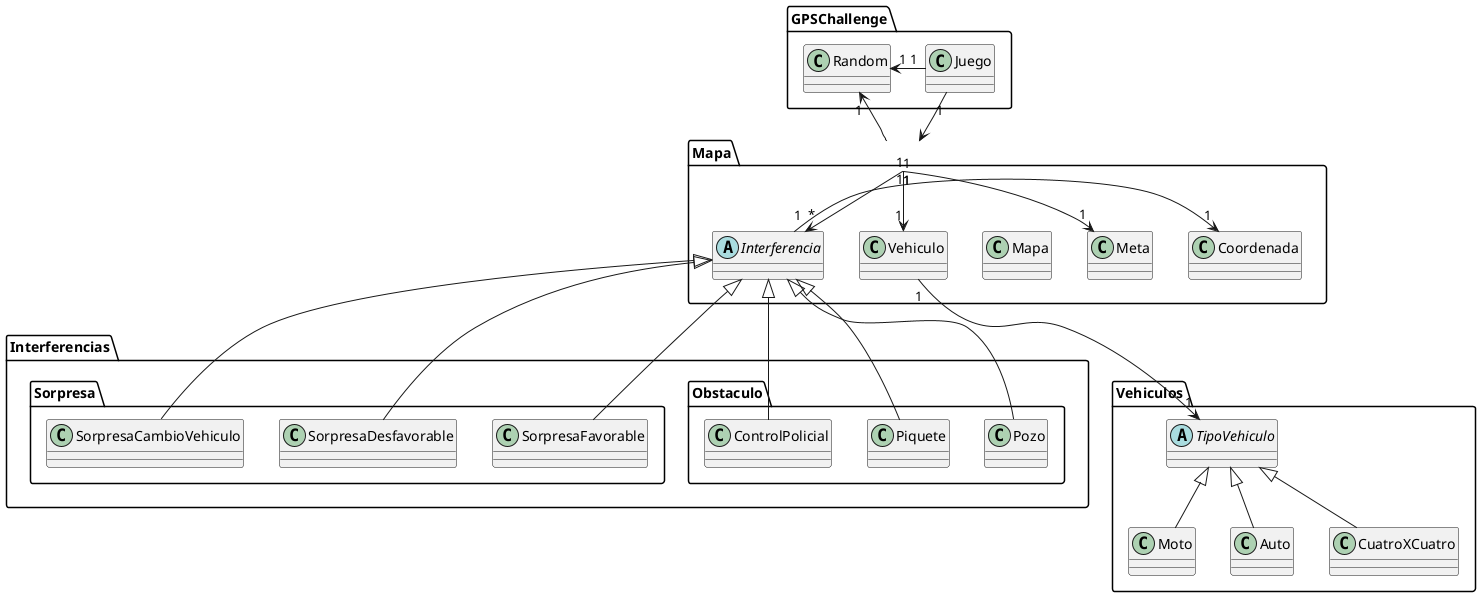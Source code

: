 @startuml
'https://plantuml.com/class-diagram
package GPSChallenge{

class Juego
class Random

}

package Mapa{
class Mapa
class Meta
class Coordenada
abstract class Interferencia
class Vehiculo
}

package Interferencias {

package Obstaculo{

class Pozo
class Piquete
class ControlPolicial

}

package Sorpresa{

class SorpresaFavorable
class SorpresaDesfavorable
class SorpresaCambioVehiculo

}
}

package Vehiculos {

abstract class TipoVehiculo

TipoVehiculo <|-- Moto
TipoVehiculo <|-- Auto
TipoVehiculo <|-- CuatroXCuatro

}

Interferencia <|--  Piquete
Interferencia <|--  Pozo
Interferencia <|--  ControlPolicial
Interferencia <|--  SorpresaFavorable
Interferencia <|--  SorpresaDesfavorable
Interferencia <|--  SorpresaCambioVehiculo

Juego "1" --> "1" Mapa
Juego "1" -left-> "1" Random
Mapa "1" --> "1" Random
Mapa "1" --> "1" Vehiculo
Mapa "1" --> "1" Meta
Mapa "1" --> "*" Interferencia
Vehiculo "1" --> "1" TipoVehiculo
Interferencia "1" -right-> "1" Coordenada

@enduml